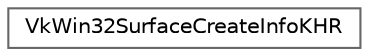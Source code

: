 digraph "类继承关系图"
{
 // LATEX_PDF_SIZE
  bgcolor="transparent";
  edge [fontname=Helvetica,fontsize=10,labelfontname=Helvetica,labelfontsize=10];
  node [fontname=Helvetica,fontsize=10,shape=box,height=0.2,width=0.4];
  rankdir="LR";
  Node0 [id="Node000000",label="VkWin32SurfaceCreateInfoKHR",height=0.2,width=0.4,color="grey40", fillcolor="white", style="filled",URL="$struct_vk_win32_surface_create_info_k_h_r.html",tooltip=" "];
}
